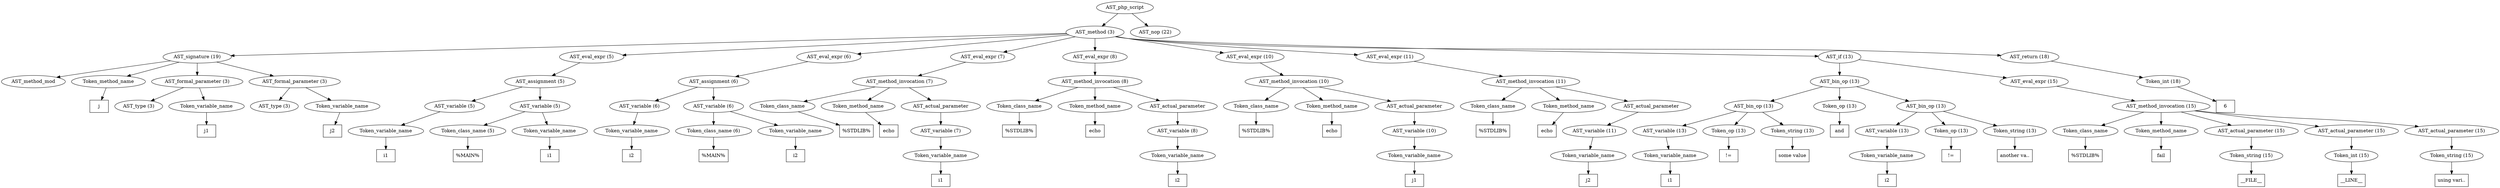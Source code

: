 /*
 * AST in dot format generated by phc -- the PHP compiler
 */

digraph AST {
node_0 [label="AST_php_script"];
node_1 [label="AST_method (3)"];
node_2 [label="AST_signature (19)"];
node_3 [label="AST_method_mod"];
node_4 [label="Token_method_name"];
node_5 [label="j", shape=box]
node_4 -> node_5;
node_6 [label="AST_formal_parameter (3)"];
node_7 [label="AST_type (3)"];
node_8 [label="Token_variable_name"];
node_9 [label="j1", shape=box]
node_8 -> node_9;
node_6 -> node_8;
node_6 -> node_7;
node_10 [label="AST_formal_parameter (3)"];
node_11 [label="AST_type (3)"];
node_12 [label="Token_variable_name"];
node_13 [label="j2", shape=box]
node_12 -> node_13;
node_10 -> node_12;
node_10 -> node_11;
node_2 -> node_10;
node_2 -> node_6;
node_2 -> node_4;
node_2 -> node_3;
node_14 [label="AST_eval_expr (5)"];
node_15 [label="AST_assignment (5)"];
node_16 [label="AST_variable (5)"];
node_17 [label="Token_variable_name"];
node_18 [label="i1", shape=box]
node_17 -> node_18;
node_16 -> node_17;
node_19 [label="AST_variable (5)"];
node_20 [label="Token_class_name (5)"];
node_21 [label="%MAIN%", shape=box]
node_20 -> node_21;
node_22 [label="Token_variable_name"];
node_23 [label="i1", shape=box]
node_22 -> node_23;
node_19 -> node_22;
node_19 -> node_20;
node_15 -> node_19;
node_15 -> node_16;
node_14 -> node_15;
node_24 [label="AST_eval_expr (6)"];
node_25 [label="AST_assignment (6)"];
node_26 [label="AST_variable (6)"];
node_27 [label="Token_variable_name"];
node_28 [label="i2", shape=box]
node_27 -> node_28;
node_26 -> node_27;
node_29 [label="AST_variable (6)"];
node_30 [label="Token_class_name (6)"];
node_31 [label="%MAIN%", shape=box]
node_30 -> node_31;
node_32 [label="Token_variable_name"];
node_33 [label="i2", shape=box]
node_32 -> node_33;
node_29 -> node_32;
node_29 -> node_30;
node_25 -> node_29;
node_25 -> node_26;
node_24 -> node_25;
node_34 [label="AST_eval_expr (7)"];
node_35 [label="AST_method_invocation (7)"];
node_36 [label="Token_class_name"];
node_37 [label="%STDLIB%", shape=box]
node_36 -> node_37;
node_38 [label="Token_method_name"];
node_39 [label="echo", shape=box]
node_38 -> node_39;
node_40 [label="AST_actual_parameter"];
node_41 [label="AST_variable (7)"];
node_42 [label="Token_variable_name"];
node_43 [label="i1", shape=box]
node_42 -> node_43;
node_41 -> node_42;
node_40 -> node_41;
node_35 -> node_40;
node_35 -> node_38;
node_35 -> node_36;
node_34 -> node_35;
node_44 [label="AST_eval_expr (8)"];
node_45 [label="AST_method_invocation (8)"];
node_46 [label="Token_class_name"];
node_47 [label="%STDLIB%", shape=box]
node_46 -> node_47;
node_48 [label="Token_method_name"];
node_49 [label="echo", shape=box]
node_48 -> node_49;
node_50 [label="AST_actual_parameter"];
node_51 [label="AST_variable (8)"];
node_52 [label="Token_variable_name"];
node_53 [label="i2", shape=box]
node_52 -> node_53;
node_51 -> node_52;
node_50 -> node_51;
node_45 -> node_50;
node_45 -> node_48;
node_45 -> node_46;
node_44 -> node_45;
node_54 [label="AST_eval_expr (10)"];
node_55 [label="AST_method_invocation (10)"];
node_56 [label="Token_class_name"];
node_57 [label="%STDLIB%", shape=box]
node_56 -> node_57;
node_58 [label="Token_method_name"];
node_59 [label="echo", shape=box]
node_58 -> node_59;
node_60 [label="AST_actual_parameter"];
node_61 [label="AST_variable (10)"];
node_62 [label="Token_variable_name"];
node_63 [label="j1", shape=box]
node_62 -> node_63;
node_61 -> node_62;
node_60 -> node_61;
node_55 -> node_60;
node_55 -> node_58;
node_55 -> node_56;
node_54 -> node_55;
node_64 [label="AST_eval_expr (11)"];
node_65 [label="AST_method_invocation (11)"];
node_66 [label="Token_class_name"];
node_67 [label="%STDLIB%", shape=box]
node_66 -> node_67;
node_68 [label="Token_method_name"];
node_69 [label="echo", shape=box]
node_68 -> node_69;
node_70 [label="AST_actual_parameter"];
node_71 [label="AST_variable (11)"];
node_72 [label="Token_variable_name"];
node_73 [label="j2", shape=box]
node_72 -> node_73;
node_71 -> node_72;
node_70 -> node_71;
node_65 -> node_70;
node_65 -> node_68;
node_65 -> node_66;
node_64 -> node_65;
node_74 [label="AST_if (13)"];
node_75 [label="AST_bin_op (13)"];
node_76 [label="AST_bin_op (13)"];
node_77 [label="AST_variable (13)"];
node_78 [label="Token_variable_name"];
node_79 [label="i1", shape=box]
node_78 -> node_79;
node_77 -> node_78;
node_80 [label="Token_op (13)"];
node_81 [label="!=", shape=box]
node_80 -> node_81;
node_82 [label="Token_string (13)"];
node_83 [label="some value", shape=box]
node_82 -> node_83;
node_76 -> node_82;
node_76 -> node_80;
node_76 -> node_77;
node_84 [label="Token_op (13)"];
node_85 [label="and", shape=box]
node_84 -> node_85;
node_86 [label="AST_bin_op (13)"];
node_87 [label="AST_variable (13)"];
node_88 [label="Token_variable_name"];
node_89 [label="i2", shape=box]
node_88 -> node_89;
node_87 -> node_88;
node_90 [label="Token_op (13)"];
node_91 [label="!=", shape=box]
node_90 -> node_91;
node_92 [label="Token_string (13)"];
node_93 [label="another va..", shape=box]
node_92 -> node_93;
node_86 -> node_92;
node_86 -> node_90;
node_86 -> node_87;
node_75 -> node_86;
node_75 -> node_84;
node_75 -> node_76;
node_94 [label="AST_eval_expr (15)"];
node_95 [label="AST_method_invocation (15)"];
node_96 [label="Token_class_name"];
node_97 [label="%STDLIB%", shape=box]
node_96 -> node_97;
node_98 [label="Token_method_name"];
node_99 [label="fail", shape=box]
node_98 -> node_99;
node_100 [label="AST_actual_parameter (15)"];
node_101 [label="Token_string (15)"];
node_102 [label="__FILE__", shape=box]
node_101 -> node_102;
node_100 -> node_101;
node_103 [label="AST_actual_parameter (15)"];
node_104 [label="Token_int (15)"];
node_105 [label="__LINE__", shape=box]
node_104 -> node_105;
node_103 -> node_104;
node_106 [label="AST_actual_parameter (15)"];
node_107 [label="Token_string (15)"];
node_108 [label="using vari..", shape=box]
node_107 -> node_108;
node_106 -> node_107;
node_95 -> node_106;
node_95 -> node_103;
node_95 -> node_100;
node_95 -> node_98;
node_95 -> node_96;
node_94 -> node_95;
node_74 -> node_94;
node_74 -> node_75;
node_109 [label="AST_return (18)"];
node_110 [label="Token_int (18)"];
node_111 [label="6", shape=box]
node_110 -> node_111;
node_109 -> node_110;
node_1 -> node_109;
node_1 -> node_74;
node_1 -> node_64;
node_1 -> node_54;
node_1 -> node_44;
node_1 -> node_34;
node_1 -> node_24;
node_1 -> node_14;
node_1 -> node_2;
node_112 [label="AST_nop (22)"];
node_0 -> node_112;
node_0 -> node_1;
}
